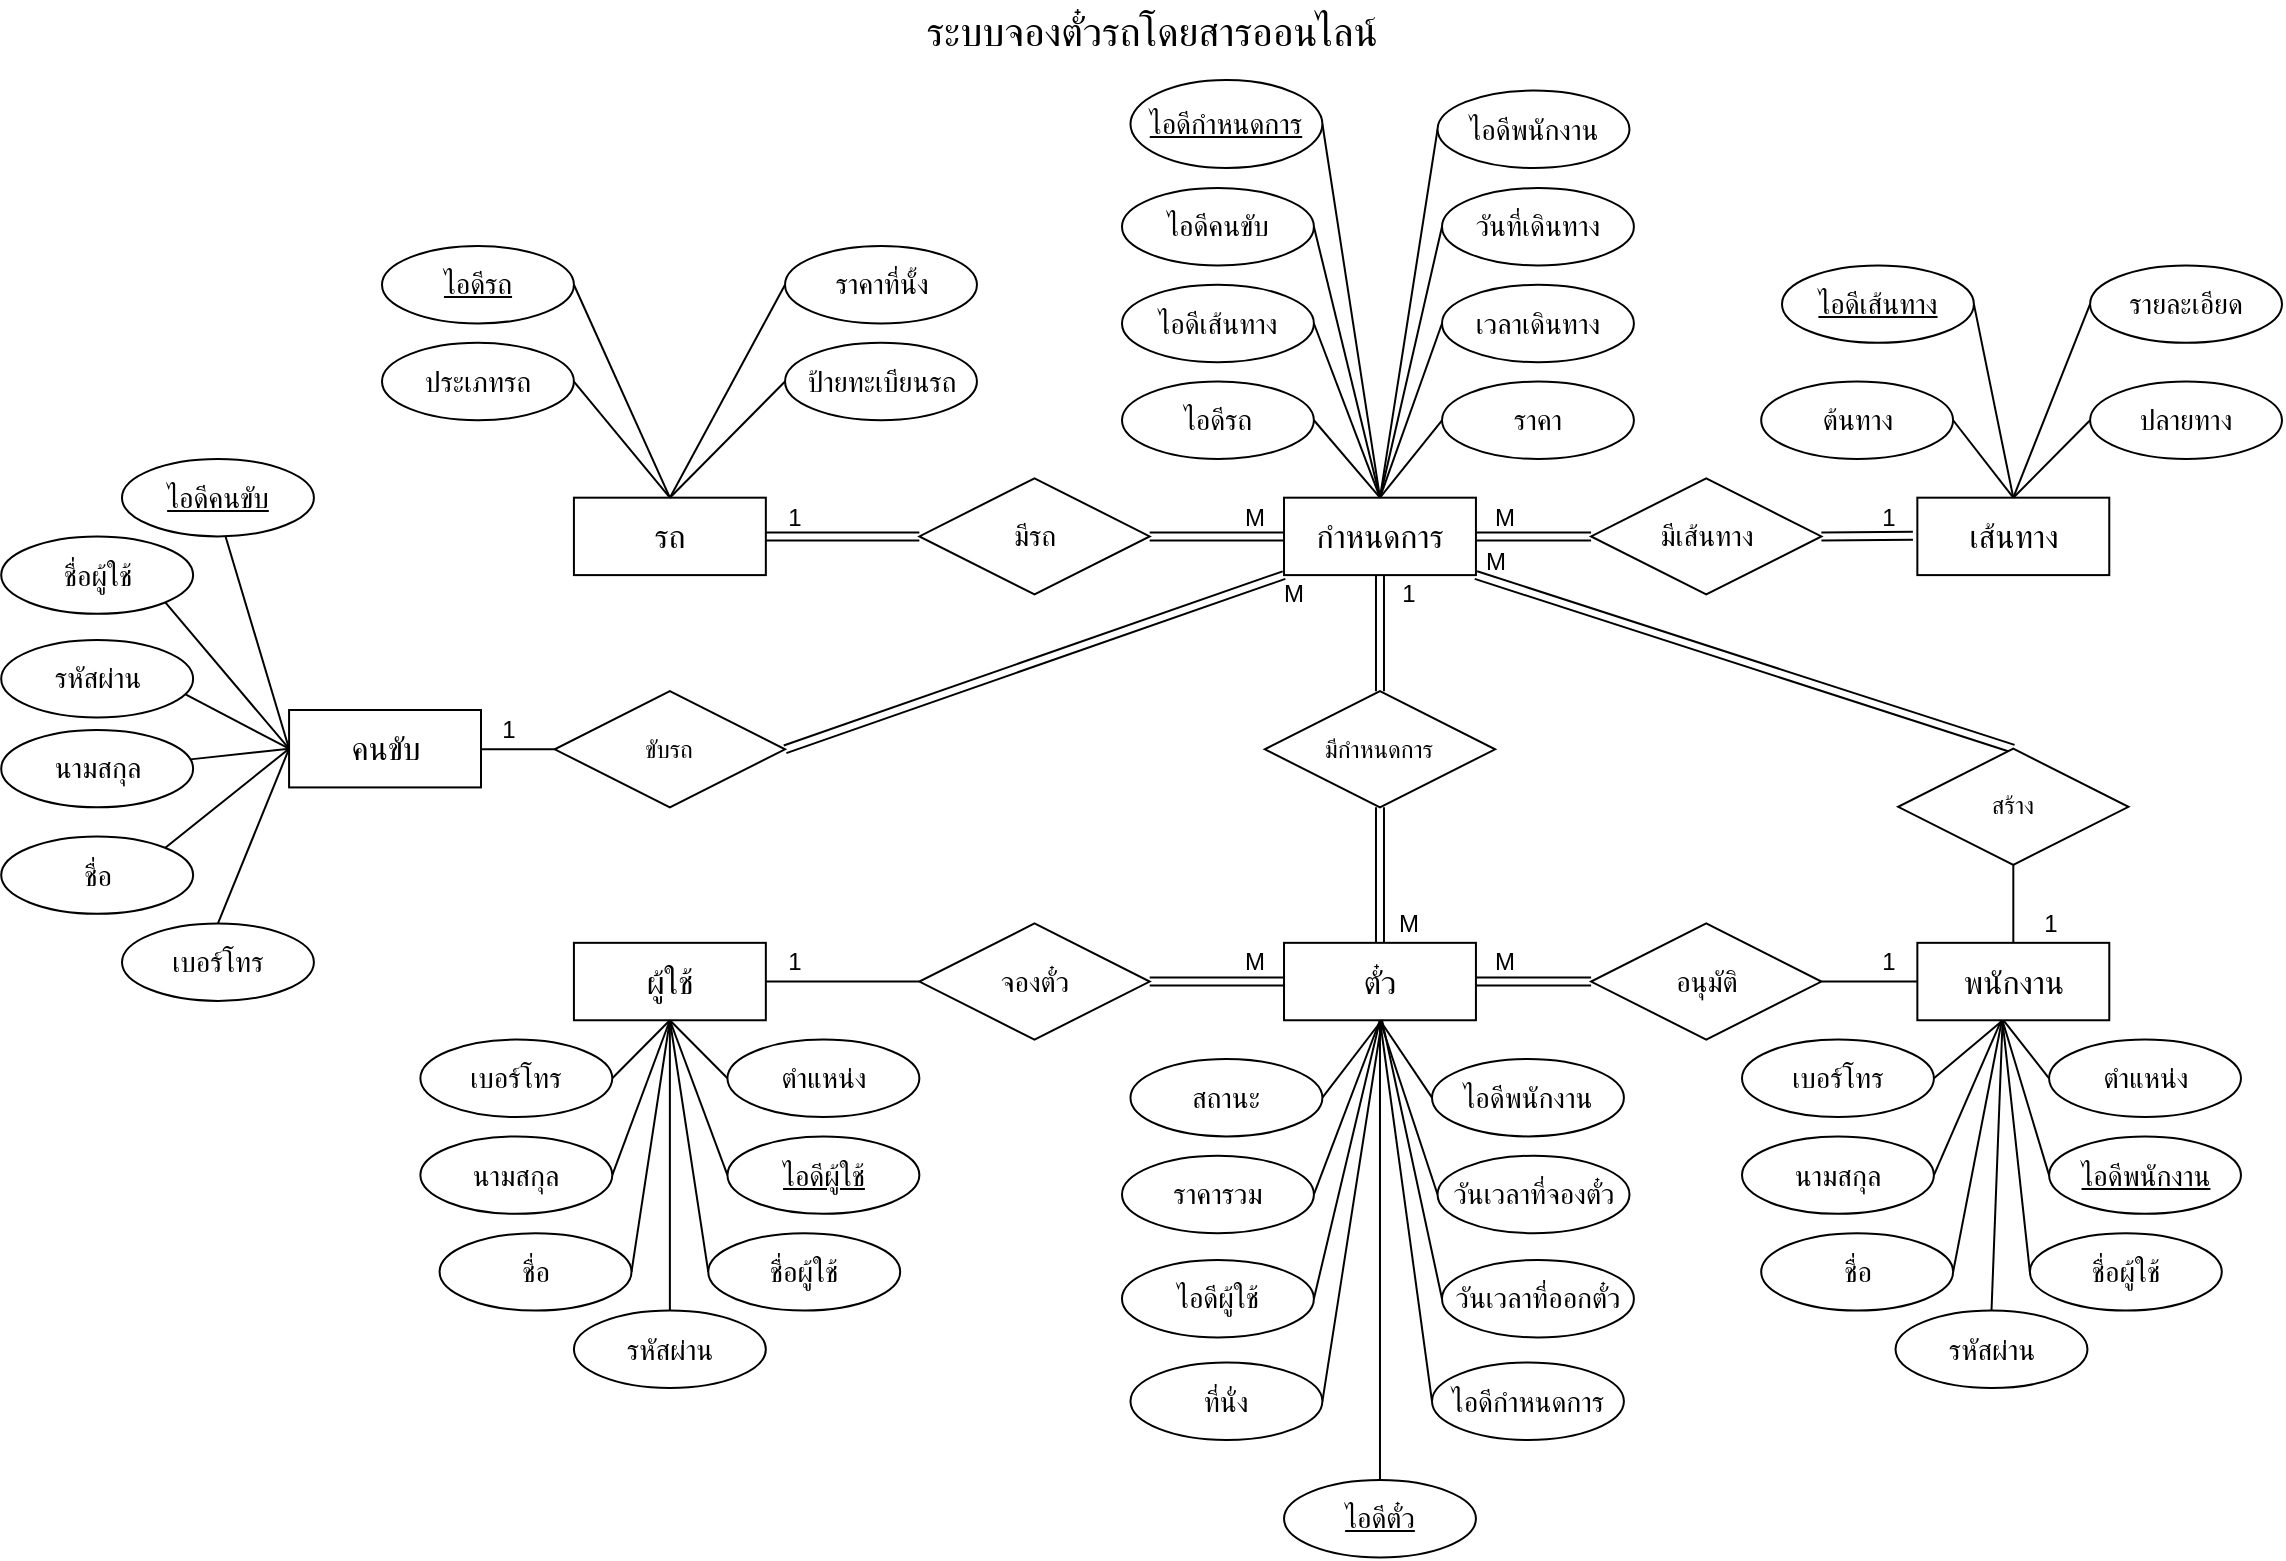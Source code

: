 <mxfile version="21.7.4" type="github">
  <diagram name="Page-1" id="Dknae987lEnLRzKgi6Qo">
    <mxGraphModel dx="408" dy="340" grid="1" gridSize="10" guides="1" tooltips="1" connect="1" arrows="1" fold="1" page="1" pageScale="1" pageWidth="1169" pageHeight="827" math="0" shadow="0">
      <root>
        <mxCell id="0" />
        <mxCell id="1" parent="0" />
        <mxCell id="DM42iVaKXkSUvbLaC_-R-83" value="ระบบจองตั๋วรถโดยสารออนไลน์" style="text;strokeColor=none;align=center;fillColor=none;html=1;verticalAlign=middle;whiteSpace=wrap;rounded=0;fontSize=20;" parent="1" vertex="1">
          <mxGeometry x="445" y="20" width="280" height="30" as="geometry" />
        </mxCell>
        <mxCell id="DM42iVaKXkSUvbLaC_-R-16" value="ตั๋ว" style="whiteSpace=wrap;html=1;align=center;fontSize=16;" parent="1" vertex="1">
          <mxGeometry x="651.01" y="491.419" width="95.96" height="38.71" as="geometry" />
        </mxCell>
        <mxCell id="fq7sKHzNKrUJjAVNYg1c-3" value="ผู้ใช้" style="whiteSpace=wrap;html=1;align=center;fontSize=16;labelPosition=center;verticalLabelPosition=middle;verticalAlign=middle;" parent="1" vertex="1">
          <mxGeometry x="295.96" y="491.419" width="95.96" height="38.71" as="geometry" />
        </mxCell>
        <mxCell id="fq7sKHzNKrUJjAVNYg1c-7" style="edgeStyle=none;rounded=0;orthogonalLoop=1;jettySize=auto;html=1;exitX=0;exitY=0.5;exitDx=0;exitDy=0;endArrow=none;endFill=0;entryX=0.5;entryY=1;entryDx=0;entryDy=0;fontSize=14;labelPosition=center;verticalLabelPosition=middle;align=center;verticalAlign=middle;" parent="1" source="fq7sKHzNKrUJjAVNYg1c-4" target="fq7sKHzNKrUJjAVNYg1c-3" edge="1">
          <mxGeometry relative="1" as="geometry" />
        </mxCell>
        <mxCell id="fq7sKHzNKrUJjAVNYg1c-4" value="ไอดีผู้ใช้" style="ellipse;whiteSpace=wrap;html=1;align=center;fontStyle=4;fontSize=14;labelPosition=center;verticalLabelPosition=middle;verticalAlign=middle;" parent="1" vertex="1">
          <mxGeometry x="372.727" y="588.194" width="95.96" height="38.71" as="geometry" />
        </mxCell>
        <mxCell id="DM42iVaKXkSUvbLaC_-R-5" style="rounded=0;orthogonalLoop=1;jettySize=auto;html=1;entryX=0.5;entryY=1;entryDx=0;entryDy=0;endArrow=none;endFill=0;fontSize=14;labelPosition=center;verticalLabelPosition=middle;align=center;verticalAlign=middle;exitX=0;exitY=0.5;exitDx=0;exitDy=0;" parent="1" source="DM42iVaKXkSUvbLaC_-R-4" target="fq7sKHzNKrUJjAVNYg1c-3" edge="1">
          <mxGeometry relative="1" as="geometry" />
        </mxCell>
        <mxCell id="DM42iVaKXkSUvbLaC_-R-4" value="ชื่อผู้ใช้" style="ellipse;whiteSpace=wrap;html=1;align=center;fontStyle=0;fontSize=14;labelPosition=center;verticalLabelPosition=middle;verticalAlign=middle;" parent="1" vertex="1">
          <mxGeometry x="363.131" y="636.581" width="95.96" height="38.71" as="geometry" />
        </mxCell>
        <mxCell id="DM42iVaKXkSUvbLaC_-R-9" style="rounded=0;orthogonalLoop=1;jettySize=auto;html=1;exitX=0.5;exitY=0;exitDx=0;exitDy=0;endArrow=none;endFill=0;fontSize=14;labelPosition=center;verticalLabelPosition=middle;align=center;verticalAlign=middle;" parent="1" source="DM42iVaKXkSUvbLaC_-R-6" edge="1">
          <mxGeometry relative="1" as="geometry">
            <mxPoint x="343.939" y="530.129" as="targetPoint" />
          </mxGeometry>
        </mxCell>
        <mxCell id="DM42iVaKXkSUvbLaC_-R-6" value="รหัสผ่าน" style="ellipse;whiteSpace=wrap;html=1;align=center;fontSize=14;labelPosition=center;verticalLabelPosition=middle;verticalAlign=middle;" parent="1" vertex="1">
          <mxGeometry x="295.96" y="675.29" width="95.96" height="38.71" as="geometry" />
        </mxCell>
        <mxCell id="DM42iVaKXkSUvbLaC_-R-10" style="rounded=0;orthogonalLoop=1;jettySize=auto;html=1;exitX=1;exitY=0.5;exitDx=0;exitDy=0;endArrow=none;endFill=0;fontSize=14;labelPosition=center;verticalLabelPosition=middle;align=center;verticalAlign=middle;" parent="1" source="DM42iVaKXkSUvbLaC_-R-7" edge="1">
          <mxGeometry relative="1" as="geometry">
            <mxPoint x="343.939" y="530.129" as="targetPoint" />
          </mxGeometry>
        </mxCell>
        <mxCell id="DM42iVaKXkSUvbLaC_-R-7" value="ชื่อ" style="ellipse;whiteSpace=wrap;html=1;align=center;fontSize=14;labelPosition=center;verticalLabelPosition=middle;verticalAlign=middle;" parent="1" vertex="1">
          <mxGeometry x="228.788" y="636.581" width="95.96" height="38.71" as="geometry" />
        </mxCell>
        <mxCell id="DM42iVaKXkSUvbLaC_-R-11" style="rounded=0;orthogonalLoop=1;jettySize=auto;html=1;exitX=1;exitY=0.5;exitDx=0;exitDy=0;endArrow=none;endFill=0;fontSize=14;labelPosition=center;verticalLabelPosition=middle;align=center;verticalAlign=middle;" parent="1" source="DM42iVaKXkSUvbLaC_-R-8" edge="1">
          <mxGeometry relative="1" as="geometry">
            <mxPoint x="343.939" y="530.129" as="targetPoint" />
          </mxGeometry>
        </mxCell>
        <mxCell id="DM42iVaKXkSUvbLaC_-R-8" value="นามสกุล" style="ellipse;whiteSpace=wrap;html=1;align=center;fontSize=14;labelPosition=center;verticalLabelPosition=middle;verticalAlign=middle;" parent="1" vertex="1">
          <mxGeometry x="219.192" y="588.194" width="95.96" height="38.71" as="geometry" />
        </mxCell>
        <mxCell id="DM42iVaKXkSUvbLaC_-R-14" style="rounded=0;orthogonalLoop=1;jettySize=auto;html=1;exitX=1;exitY=0.5;exitDx=0;exitDy=0;entryX=0.5;entryY=1;entryDx=0;entryDy=0;endArrow=none;endFill=0;fontSize=14;labelPosition=center;verticalLabelPosition=middle;align=center;verticalAlign=middle;" parent="1" source="DM42iVaKXkSUvbLaC_-R-12" target="fq7sKHzNKrUJjAVNYg1c-3" edge="1">
          <mxGeometry relative="1" as="geometry" />
        </mxCell>
        <mxCell id="DM42iVaKXkSUvbLaC_-R-12" value="เบอร์โทร" style="ellipse;whiteSpace=wrap;html=1;align=center;fontSize=14;labelPosition=center;verticalLabelPosition=middle;verticalAlign=middle;" parent="1" vertex="1">
          <mxGeometry x="219.192" y="539.806" width="95.96" height="38.71" as="geometry" />
        </mxCell>
        <mxCell id="DM42iVaKXkSUvbLaC_-R-15" style="rounded=0;orthogonalLoop=1;jettySize=auto;html=1;exitX=0;exitY=0.5;exitDx=0;exitDy=0;entryX=0.5;entryY=1;entryDx=0;entryDy=0;endArrow=none;endFill=0;fontSize=14;labelPosition=center;verticalLabelPosition=middle;align=center;verticalAlign=middle;" parent="1" source="DM42iVaKXkSUvbLaC_-R-13" target="fq7sKHzNKrUJjAVNYg1c-3" edge="1">
          <mxGeometry relative="1" as="geometry" />
        </mxCell>
        <mxCell id="DM42iVaKXkSUvbLaC_-R-13" value="ตำแหน่ง" style="ellipse;whiteSpace=wrap;html=1;align=center;fontSize=14;labelPosition=center;verticalLabelPosition=middle;verticalAlign=middle;" parent="1" vertex="1">
          <mxGeometry x="372.727" y="539.806" width="95.96" height="38.71" as="geometry" />
        </mxCell>
        <mxCell id="DM42iVaKXkSUvbLaC_-R-18" value="รถ" style="whiteSpace=wrap;html=1;align=center;fontSize=16;" parent="1" vertex="1">
          <mxGeometry x="295.96" y="268.839" width="95.96" height="38.71" as="geometry" />
        </mxCell>
        <mxCell id="DM42iVaKXkSUvbLaC_-R-25" style="rounded=0;orthogonalLoop=1;jettySize=auto;html=1;entryX=0.5;entryY=0;entryDx=0;entryDy=0;verticalAlign=bottom;endArrow=none;endFill=0;exitX=1;exitY=0.5;exitDx=0;exitDy=0;" parent="1" source="DM42iVaKXkSUvbLaC_-R-20" target="DM42iVaKXkSUvbLaC_-R-18" edge="1">
          <mxGeometry relative="1" as="geometry">
            <mxPoint x="248" y="182" as="sourcePoint" />
          </mxGeometry>
        </mxCell>
        <mxCell id="DM42iVaKXkSUvbLaC_-R-20" value="ไอดีรถ" style="ellipse;whiteSpace=wrap;html=1;align=center;fontStyle=4;fontSize=14;" parent="1" vertex="1">
          <mxGeometry x="200.0" y="143.03" width="95.96" height="38.71" as="geometry" />
        </mxCell>
        <mxCell id="DM42iVaKXkSUvbLaC_-R-29" style="rounded=0;orthogonalLoop=1;jettySize=auto;html=1;exitX=0;exitY=0.5;exitDx=0;exitDy=0;entryX=0.5;entryY=0;entryDx=0;entryDy=0;endArrow=none;endFill=0;" parent="1" source="DM42iVaKXkSUvbLaC_-R-21" target="DM42iVaKXkSUvbLaC_-R-18" edge="1">
          <mxGeometry relative="1" as="geometry" />
        </mxCell>
        <mxCell id="DM42iVaKXkSUvbLaC_-R-21" value="ป้ายทะเบียนรถ" style="ellipse;whiteSpace=wrap;html=1;align=center;fontSize=14;" parent="1" vertex="1">
          <mxGeometry x="401.515" y="191.419" width="95.96" height="38.71" as="geometry" />
        </mxCell>
        <mxCell id="DM42iVaKXkSUvbLaC_-R-26" style="rounded=0;orthogonalLoop=1;jettySize=auto;html=1;exitX=1;exitY=0.5;exitDx=0;exitDy=0;entryX=0.5;entryY=0;entryDx=0;entryDy=0;endArrow=none;endFill=0;" parent="1" source="DM42iVaKXkSUvbLaC_-R-22" target="DM42iVaKXkSUvbLaC_-R-34" edge="1">
          <mxGeometry relative="1" as="geometry" />
        </mxCell>
        <mxCell id="DM42iVaKXkSUvbLaC_-R-22" value="ไอดีคนขับ" style="ellipse;whiteSpace=wrap;html=1;align=center;fontStyle=0;fontSize=14;labelPosition=center;verticalLabelPosition=middle;verticalAlign=middle;" parent="1" vertex="1">
          <mxGeometry x="570" y="114.002" width="95.96" height="38.71" as="geometry" />
        </mxCell>
        <mxCell id="DM42iVaKXkSUvbLaC_-R-28" style="rounded=0;orthogonalLoop=1;jettySize=auto;html=1;exitX=1;exitY=0.5;exitDx=0;exitDy=0;endArrow=none;endFill=0;" parent="1" source="DM42iVaKXkSUvbLaC_-R-23" edge="1">
          <mxGeometry relative="1" as="geometry">
            <mxPoint x="343.939" y="268.839" as="targetPoint" />
          </mxGeometry>
        </mxCell>
        <mxCell id="DM42iVaKXkSUvbLaC_-R-23" value="ประเภทรถ" style="ellipse;whiteSpace=wrap;html=1;align=center;fontSize=14;" parent="1" vertex="1">
          <mxGeometry x="200" y="191.419" width="95.96" height="38.71" as="geometry" />
        </mxCell>
        <mxCell id="DM42iVaKXkSUvbLaC_-R-27" style="rounded=0;orthogonalLoop=1;jettySize=auto;html=1;exitX=0;exitY=0.5;exitDx=0;exitDy=0;endArrow=none;endFill=0;entryX=0.5;entryY=0;entryDx=0;entryDy=0;" parent="1" source="DM42iVaKXkSUvbLaC_-R-24" target="DM42iVaKXkSUvbLaC_-R-18" edge="1">
          <mxGeometry relative="1" as="geometry" />
        </mxCell>
        <mxCell id="DM42iVaKXkSUvbLaC_-R-24" value="ราคาที่นั้ง" style="ellipse;whiteSpace=wrap;html=1;align=center;fontSize=14;" parent="1" vertex="1">
          <mxGeometry x="401.515" y="143.032" width="95.96" height="38.71" as="geometry" />
        </mxCell>
        <mxCell id="DM42iVaKXkSUvbLaC_-R-30" value="ขับรถ" style="shape=rhombus;perimeter=rhombusPerimeter;whiteSpace=wrap;html=1;align=center;" parent="1" vertex="1">
          <mxGeometry x="286.364" y="365.613" width="115.152" height="58.065" as="geometry" />
        </mxCell>
        <mxCell id="DM42iVaKXkSUvbLaC_-R-31" style="rounded=0;orthogonalLoop=1;jettySize=auto;html=1;exitX=0;exitY=1;exitDx=0;exitDy=0;entryX=1;entryY=0.5;entryDx=0;entryDy=0;endArrow=none;endFill=0;shape=link;" parent="1" source="DM42iVaKXkSUvbLaC_-R-34" target="DM42iVaKXkSUvbLaC_-R-30" edge="1">
          <mxGeometry relative="1" as="geometry" />
        </mxCell>
        <mxCell id="DM42iVaKXkSUvbLaC_-R-34" value="กำหนดการ" style="whiteSpace=wrap;html=1;align=center;fontSize=16;" parent="1" vertex="1">
          <mxGeometry x="651.01" y="268.839" width="95.96" height="38.71" as="geometry" />
        </mxCell>
        <mxCell id="DM42iVaKXkSUvbLaC_-R-40" style="rounded=0;orthogonalLoop=1;jettySize=auto;html=1;exitX=1;exitY=0.5;exitDx=0;exitDy=0;endArrow=none;endFill=0;entryX=0.5;entryY=0;entryDx=0;entryDy=0;" parent="1" source="DM42iVaKXkSUvbLaC_-R-35" target="DM42iVaKXkSUvbLaC_-R-34" edge="1">
          <mxGeometry relative="1" as="geometry" />
        </mxCell>
        <mxCell id="DM42iVaKXkSUvbLaC_-R-35" value="ไอดีเส้นทาง" style="ellipse;whiteSpace=wrap;html=1;align=center;fontSize=14;" parent="1" vertex="1">
          <mxGeometry x="569.996" y="162.39" width="95.96" height="38.71" as="geometry" />
        </mxCell>
        <mxCell id="DM42iVaKXkSUvbLaC_-R-39" style="rounded=0;orthogonalLoop=1;jettySize=auto;html=1;exitX=1;exitY=0.5;exitDx=0;exitDy=0;entryX=0.5;entryY=0;entryDx=0;entryDy=0;endArrow=none;endFill=0;" parent="1" source="DM42iVaKXkSUvbLaC_-R-36" target="DM42iVaKXkSUvbLaC_-R-34" edge="1">
          <mxGeometry relative="1" as="geometry" />
        </mxCell>
        <mxCell id="DM42iVaKXkSUvbLaC_-R-36" value="ไอดีกำหนดการ" style="ellipse;whiteSpace=wrap;html=1;align=center;fontStyle=4;fontSize=14;" parent="1" vertex="1">
          <mxGeometry x="574.24" y="60" width="95.96" height="44" as="geometry" />
        </mxCell>
        <mxCell id="DM42iVaKXkSUvbLaC_-R-41" style="rounded=0;orthogonalLoop=1;jettySize=auto;html=1;exitX=0;exitY=0.5;exitDx=0;exitDy=0;entryX=0.5;entryY=0;entryDx=0;entryDy=0;endArrow=none;endFill=0;" parent="1" source="DM42iVaKXkSUvbLaC_-R-37" target="DM42iVaKXkSUvbLaC_-R-34" edge="1">
          <mxGeometry relative="1" as="geometry" />
        </mxCell>
        <mxCell id="DM42iVaKXkSUvbLaC_-R-37" value="เวลาเดินทาง" style="ellipse;whiteSpace=wrap;html=1;align=center;fontSize=14;" parent="1" vertex="1">
          <mxGeometry x="729.998" y="162.387" width="95.96" height="38.71" as="geometry" />
        </mxCell>
        <mxCell id="DM42iVaKXkSUvbLaC_-R-42" style="rounded=0;orthogonalLoop=1;jettySize=auto;html=1;exitX=1;exitY=0.5;exitDx=0;exitDy=0;entryX=0.5;entryY=0;entryDx=0;entryDy=0;endArrow=none;endFill=0;" parent="1" source="DM42iVaKXkSUvbLaC_-R-38" target="DM42iVaKXkSUvbLaC_-R-34" edge="1">
          <mxGeometry relative="1" as="geometry" />
        </mxCell>
        <mxCell id="DM42iVaKXkSUvbLaC_-R-38" value="ไอดีรถ" style="ellipse;whiteSpace=wrap;html=1;align=center;fontStyle=0;fontSize=14;" parent="1" vertex="1">
          <mxGeometry x="570.001" y="210.777" width="95.96" height="38.71" as="geometry" />
        </mxCell>
        <mxCell id="DM42iVaKXkSUvbLaC_-R-44" style="edgeStyle=orthogonalEdgeStyle;rounded=0;orthogonalLoop=1;jettySize=auto;html=1;exitX=1;exitY=0.5;exitDx=0;exitDy=0;entryX=0;entryY=0.5;entryDx=0;entryDy=0;endArrow=none;endFill=0;shape=link;" parent="1" source="DM42iVaKXkSUvbLaC_-R-43" target="DM42iVaKXkSUvbLaC_-R-34" edge="1">
          <mxGeometry relative="1" as="geometry" />
        </mxCell>
        <mxCell id="DM42iVaKXkSUvbLaC_-R-43" value="มีรถ" style="shape=rhombus;perimeter=rhombusPerimeter;whiteSpace=wrap;html=1;align=center;fontSize=14;" parent="1" vertex="1">
          <mxGeometry x="468.687" y="259.161" width="115.152" height="58.065" as="geometry" />
        </mxCell>
        <mxCell id="DM42iVaKXkSUvbLaC_-R-45" style="edgeStyle=orthogonalEdgeStyle;rounded=0;orthogonalLoop=1;jettySize=auto;html=1;exitX=1;exitY=0.5;exitDx=0;exitDy=0;entryX=0;entryY=0.5;entryDx=0;entryDy=0;endArrow=none;endFill=0;shape=link;" parent="1" source="DM42iVaKXkSUvbLaC_-R-18" target="DM42iVaKXkSUvbLaC_-R-43" edge="1">
          <mxGeometry relative="1" as="geometry" />
        </mxCell>
        <mxCell id="DM42iVaKXkSUvbLaC_-R-46" value="เส้นทาง" style="whiteSpace=wrap;html=1;align=center;fontSize=16;" parent="1" vertex="1">
          <mxGeometry x="967.677" y="268.839" width="95.96" height="38.71" as="geometry" />
        </mxCell>
        <mxCell id="DM42iVaKXkSUvbLaC_-R-53" style="rounded=0;orthogonalLoop=1;jettySize=auto;html=1;exitX=1;exitY=0.5;exitDx=0;exitDy=0;endArrow=none;endFill=0;entryX=0.5;entryY=0;entryDx=0;entryDy=0;" parent="1" source="DM42iVaKXkSUvbLaC_-R-48" target="DM42iVaKXkSUvbLaC_-R-46" edge="1">
          <mxGeometry relative="1" as="geometry" />
        </mxCell>
        <mxCell id="DM42iVaKXkSUvbLaC_-R-48" value="ไอดีเส้นทาง" style="ellipse;whiteSpace=wrap;html=1;align=center;fontStyle=4;fontSize=14;" parent="1" vertex="1">
          <mxGeometry x="899.997" y="152.71" width="95.96" height="38.71" as="geometry" />
        </mxCell>
        <mxCell id="DM42iVaKXkSUvbLaC_-R-56" style="rounded=0;orthogonalLoop=1;jettySize=auto;html=1;exitX=0;exitY=0.5;exitDx=0;exitDy=0;entryX=0.5;entryY=0;entryDx=0;entryDy=0;endArrow=none;endFill=0;" parent="1" source="DM42iVaKXkSUvbLaC_-R-49" target="DM42iVaKXkSUvbLaC_-R-34" edge="1">
          <mxGeometry relative="1" as="geometry" />
        </mxCell>
        <mxCell id="DM42iVaKXkSUvbLaC_-R-49" value="ราคา" style="ellipse;whiteSpace=wrap;html=1;align=center;fontSize=14;" parent="1" vertex="1">
          <mxGeometry x="729.999" y="210.78" width="95.96" height="38.71" as="geometry" />
        </mxCell>
        <mxCell id="DM42iVaKXkSUvbLaC_-R-54" style="rounded=0;orthogonalLoop=1;jettySize=auto;html=1;exitX=0;exitY=0.5;exitDx=0;exitDy=0;entryX=0.5;entryY=0;entryDx=0;entryDy=0;endArrow=none;endFill=0;" parent="1" source="DM42iVaKXkSUvbLaC_-R-50" target="DM42iVaKXkSUvbLaC_-R-46" edge="1">
          <mxGeometry relative="1" as="geometry" />
        </mxCell>
        <mxCell id="DM42iVaKXkSUvbLaC_-R-50" value="รายละเอียด" style="ellipse;whiteSpace=wrap;html=1;align=center;fontSize=14;" parent="1" vertex="1">
          <mxGeometry x="1054.04" y="152.71" width="95.96" height="38.71" as="geometry" />
        </mxCell>
        <mxCell id="DM42iVaKXkSUvbLaC_-R-57" style="rounded=0;orthogonalLoop=1;jettySize=auto;html=1;exitX=1;exitY=0.5;exitDx=0;exitDy=0;endArrow=none;endFill=0;" parent="1" source="DM42iVaKXkSUvbLaC_-R-51" edge="1">
          <mxGeometry relative="1" as="geometry">
            <mxPoint x="1015.657" y="268.839" as="targetPoint" />
          </mxGeometry>
        </mxCell>
        <mxCell id="DM42iVaKXkSUvbLaC_-R-51" value="ต้นทาง" style="ellipse;whiteSpace=wrap;html=1;align=center;fontSize=14;" parent="1" vertex="1">
          <mxGeometry x="889.599" y="210.777" width="95.96" height="38.71" as="geometry" />
        </mxCell>
        <mxCell id="DM42iVaKXkSUvbLaC_-R-55" style="rounded=0;orthogonalLoop=1;jettySize=auto;html=1;exitX=0;exitY=0.5;exitDx=0;exitDy=0;endArrow=none;endFill=0;" parent="1" source="DM42iVaKXkSUvbLaC_-R-52" edge="1">
          <mxGeometry relative="1" as="geometry">
            <mxPoint x="1015.657" y="268.839" as="targetPoint" />
          </mxGeometry>
        </mxCell>
        <mxCell id="DM42iVaKXkSUvbLaC_-R-52" value="ปลายทาง" style="ellipse;whiteSpace=wrap;html=1;align=center;fontSize=14;" parent="1" vertex="1">
          <mxGeometry x="1054.04" y="210.777" width="95.96" height="38.71" as="geometry" />
        </mxCell>
        <mxCell id="DM42iVaKXkSUvbLaC_-R-59" style="rounded=0;orthogonalLoop=1;jettySize=auto;html=1;exitX=0;exitY=0.5;exitDx=0;exitDy=0;entryX=1;entryY=0.5;entryDx=0;entryDy=0;shape=link;" parent="1" source="DM42iVaKXkSUvbLaC_-R-58" target="DM42iVaKXkSUvbLaC_-R-34" edge="1">
          <mxGeometry relative="1" as="geometry" />
        </mxCell>
        <mxCell id="DM42iVaKXkSUvbLaC_-R-60" style="rounded=0;orthogonalLoop=1;jettySize=auto;html=1;exitX=1;exitY=0.5;exitDx=0;exitDy=0;entryX=-0.023;entryY=0.492;entryDx=0;entryDy=0;entryPerimeter=0;endArrow=none;endFill=0;shape=link;" parent="1" source="DM42iVaKXkSUvbLaC_-R-58" target="DM42iVaKXkSUvbLaC_-R-46" edge="1">
          <mxGeometry relative="1" as="geometry" />
        </mxCell>
        <mxCell id="DM42iVaKXkSUvbLaC_-R-58" value="มีเส้นทาง" style="shape=rhombus;perimeter=rhombusPerimeter;whiteSpace=wrap;html=1;align=center;fontSize=14;" parent="1" vertex="1">
          <mxGeometry x="804.545" y="259.161" width="115.152" height="58.065" as="geometry" />
        </mxCell>
        <mxCell id="DM42iVaKXkSUvbLaC_-R-62" style="edgeStyle=orthogonalEdgeStyle;rounded=0;orthogonalLoop=1;jettySize=auto;html=1;exitX=0.5;exitY=1;exitDx=0;exitDy=0;entryX=0.5;entryY=0;entryDx=0;entryDy=0;shape=link;" parent="1" source="DM42iVaKXkSUvbLaC_-R-61" target="DM42iVaKXkSUvbLaC_-R-16" edge="1">
          <mxGeometry relative="1" as="geometry" />
        </mxCell>
        <mxCell id="DM42iVaKXkSUvbLaC_-R-63" style="edgeStyle=orthogonalEdgeStyle;rounded=0;orthogonalLoop=1;jettySize=auto;html=1;exitX=0.5;exitY=0;exitDx=0;exitDy=0;entryX=0.5;entryY=1;entryDx=0;entryDy=0;endArrow=none;endFill=0;shape=link;" parent="1" source="DM42iVaKXkSUvbLaC_-R-61" target="DM42iVaKXkSUvbLaC_-R-34" edge="1">
          <mxGeometry relative="1" as="geometry" />
        </mxCell>
        <mxCell id="DM42iVaKXkSUvbLaC_-R-61" value="มีกำหนดการ" style="shape=rhombus;perimeter=rhombusPerimeter;whiteSpace=wrap;html=1;align=center;" parent="1" vertex="1">
          <mxGeometry x="641.414" y="365.613" width="115.152" height="58.065" as="geometry" />
        </mxCell>
        <mxCell id="DM42iVaKXkSUvbLaC_-R-65" style="rounded=0;orthogonalLoop=1;jettySize=auto;html=1;exitX=1;exitY=0.5;exitDx=0;exitDy=0;entryX=0;entryY=0.5;entryDx=0;entryDy=0;shape=link;" parent="1" source="DM42iVaKXkSUvbLaC_-R-64" target="DM42iVaKXkSUvbLaC_-R-16" edge="1">
          <mxGeometry relative="1" as="geometry" />
        </mxCell>
        <mxCell id="DM42iVaKXkSUvbLaC_-R-66" style="edgeStyle=orthogonalEdgeStyle;rounded=0;orthogonalLoop=1;jettySize=auto;html=1;exitX=0;exitY=0.5;exitDx=0;exitDy=0;entryX=1;entryY=0.5;entryDx=0;entryDy=0;endArrow=none;endFill=0;" parent="1" source="DM42iVaKXkSUvbLaC_-R-64" target="fq7sKHzNKrUJjAVNYg1c-3" edge="1">
          <mxGeometry relative="1" as="geometry" />
        </mxCell>
        <mxCell id="DM42iVaKXkSUvbLaC_-R-64" value="จองตั๋ว" style="shape=rhombus;perimeter=rhombusPerimeter;whiteSpace=wrap;html=1;align=center;fontSize=14;" parent="1" vertex="1">
          <mxGeometry x="468.687" y="481.742" width="115.152" height="58.065" as="geometry" />
        </mxCell>
        <mxCell id="DM42iVaKXkSUvbLaC_-R-72" style="rounded=0;orthogonalLoop=1;jettySize=auto;html=1;exitX=0.5;exitY=0;exitDx=0;exitDy=0;entryX=0.5;entryY=1;entryDx=0;entryDy=0;endArrow=none;endFill=0;" parent="1" source="DM42iVaKXkSUvbLaC_-R-67" target="DM42iVaKXkSUvbLaC_-R-16" edge="1">
          <mxGeometry relative="1" as="geometry" />
        </mxCell>
        <mxCell id="DM42iVaKXkSUvbLaC_-R-67" value="ไอดีตั๋ว" style="ellipse;whiteSpace=wrap;html=1;align=center;fontStyle=4;fontSize=14;" parent="1" vertex="1">
          <mxGeometry x="651.01" y="760.0" width="95.96" height="38.71" as="geometry" />
        </mxCell>
        <mxCell id="DM42iVaKXkSUvbLaC_-R-75" style="rounded=0;orthogonalLoop=1;jettySize=auto;html=1;exitX=1;exitY=0.5;exitDx=0;exitDy=0;endArrow=none;endFill=0;" parent="1" source="DM42iVaKXkSUvbLaC_-R-68" edge="1">
          <mxGeometry relative="1" as="geometry">
            <mxPoint x="698.99" y="530.129" as="targetPoint" />
          </mxGeometry>
        </mxCell>
        <mxCell id="DM42iVaKXkSUvbLaC_-R-68" value="ไอดีผู้ใช้" style="ellipse;whiteSpace=wrap;html=1;align=center;fontSize=14;" parent="1" vertex="1">
          <mxGeometry x="569.992" y="649.993" width="95.96" height="38.71" as="geometry" />
        </mxCell>
        <mxCell id="DM42iVaKXkSUvbLaC_-R-74" style="rounded=0;orthogonalLoop=1;jettySize=auto;html=1;exitX=0;exitY=0.5;exitDx=0;exitDy=0;endArrow=none;endFill=0;" parent="1" source="DM42iVaKXkSUvbLaC_-R-69" edge="1">
          <mxGeometry relative="1" as="geometry">
            <mxPoint x="698.99" y="530.129" as="targetPoint" />
          </mxGeometry>
        </mxCell>
        <mxCell id="DM42iVaKXkSUvbLaC_-R-69" value="ไอดีกำหนดการ" style="ellipse;whiteSpace=wrap;html=1;align=center;fontSize=14;" parent="1" vertex="1">
          <mxGeometry x="724.998" y="701.293" width="95.96" height="38.71" as="geometry" />
        </mxCell>
        <mxCell id="DM42iVaKXkSUvbLaC_-R-76" style="rounded=0;orthogonalLoop=1;jettySize=auto;html=1;exitX=1;exitY=0.5;exitDx=0;exitDy=0;endArrow=none;endFill=0;" parent="1" source="DM42iVaKXkSUvbLaC_-R-70" edge="1">
          <mxGeometry relative="1" as="geometry">
            <mxPoint x="698.99" y="530.129" as="targetPoint" />
          </mxGeometry>
        </mxCell>
        <mxCell id="DM42iVaKXkSUvbLaC_-R-70" value="ราคารวม" style="ellipse;whiteSpace=wrap;html=1;align=center;fontSize=14;" parent="1" vertex="1">
          <mxGeometry x="570.002" y="597.866" width="95.96" height="38.71" as="geometry" />
        </mxCell>
        <mxCell id="DM42iVaKXkSUvbLaC_-R-73" style="rounded=0;orthogonalLoop=1;jettySize=auto;html=1;exitX=0;exitY=0.5;exitDx=0;exitDy=0;endArrow=none;endFill=0;" parent="1" source="DM42iVaKXkSUvbLaC_-R-71" edge="1">
          <mxGeometry relative="1" as="geometry">
            <mxPoint x="698.99" y="530.129" as="targetPoint" />
          </mxGeometry>
        </mxCell>
        <mxCell id="DM42iVaKXkSUvbLaC_-R-71" value="วันเวลาที่จองตั๋ว" style="ellipse;whiteSpace=wrap;html=1;align=center;fontSize=14;" parent="1" vertex="1">
          <mxGeometry x="727.778" y="597.866" width="95.96" height="38.71" as="geometry" />
        </mxCell>
        <mxCell id="DM42iVaKXkSUvbLaC_-R-77" value="1" style="text;strokeColor=none;align=center;fillColor=none;html=1;verticalAlign=middle;whiteSpace=wrap;rounded=0;" parent="1" vertex="1">
          <mxGeometry x="391.919" y="268.839" width="28.788" height="19.355" as="geometry" />
        </mxCell>
        <mxCell id="DM42iVaKXkSUvbLaC_-R-78" value="M" style="text;strokeColor=none;align=center;fillColor=none;html=1;verticalAlign=middle;whiteSpace=wrap;rounded=0;" parent="1" vertex="1">
          <mxGeometry x="622.222" y="268.839" width="28.788" height="19.355" as="geometry" />
        </mxCell>
        <mxCell id="DM42iVaKXkSUvbLaC_-R-79" value="1" style="text;strokeColor=none;align=center;fillColor=none;html=1;verticalAlign=middle;whiteSpace=wrap;rounded=0;" parent="1" vertex="1">
          <mxGeometry x="938.889" y="268.839" width="28.788" height="19.355" as="geometry" />
        </mxCell>
        <mxCell id="DM42iVaKXkSUvbLaC_-R-80" value="M" style="text;strokeColor=none;align=center;fillColor=none;html=1;verticalAlign=middle;whiteSpace=wrap;rounded=0;" parent="1" vertex="1">
          <mxGeometry x="746.97" y="268.839" width="28.788" height="19.355" as="geometry" />
        </mxCell>
        <mxCell id="DM42iVaKXkSUvbLaC_-R-81" value="1" style="text;strokeColor=none;align=center;fillColor=none;html=1;verticalAlign=middle;whiteSpace=wrap;rounded=0;" parent="1" vertex="1">
          <mxGeometry x="698.99" y="307.548" width="28.788" height="19.355" as="geometry" />
        </mxCell>
        <mxCell id="DM42iVaKXkSUvbLaC_-R-164" value="M" style="text;strokeColor=none;align=center;fillColor=none;html=1;verticalAlign=middle;whiteSpace=wrap;rounded=0;" parent="1" vertex="1">
          <mxGeometry x="698.988" y="472.064" width="28.788" height="19.355" as="geometry" />
        </mxCell>
        <mxCell id="DM42iVaKXkSUvbLaC_-R-165" value="M" style="text;strokeColor=none;align=center;fillColor=none;html=1;verticalAlign=middle;whiteSpace=wrap;rounded=0;" parent="1" vertex="1">
          <mxGeometry x="622.223" y="491.422" width="28.788" height="19.355" as="geometry" />
        </mxCell>
        <mxCell id="DM42iVaKXkSUvbLaC_-R-166" value="1" style="text;strokeColor=none;align=center;fillColor=none;html=1;verticalAlign=middle;whiteSpace=wrap;rounded=0;" parent="1" vertex="1">
          <mxGeometry x="391.919" y="491.422" width="28.788" height="19.355" as="geometry" />
        </mxCell>
        <mxCell id="eedVxBaI3rq21dq4Rr7A-2" value="พนักงาน" style="whiteSpace=wrap;html=1;align=center;fontSize=16;labelPosition=center;verticalLabelPosition=middle;verticalAlign=middle;" parent="1" vertex="1">
          <mxGeometry x="967.68" y="491.419" width="95.96" height="38.71" as="geometry" />
        </mxCell>
        <mxCell id="eedVxBaI3rq21dq4Rr7A-3" style="edgeStyle=none;rounded=0;orthogonalLoop=1;jettySize=auto;html=1;exitX=0;exitY=0.5;exitDx=0;exitDy=0;endArrow=none;endFill=0;entryX=0.444;entryY=1.007;entryDx=0;entryDy=0;fontSize=14;labelPosition=center;verticalLabelPosition=middle;align=center;verticalAlign=middle;entryPerimeter=0;" parent="1" source="eedVxBaI3rq21dq4Rr7A-4" target="eedVxBaI3rq21dq4Rr7A-2" edge="1">
          <mxGeometry relative="1" as="geometry" />
        </mxCell>
        <mxCell id="eedVxBaI3rq21dq4Rr7A-4" value="ไอดีพนักงาน" style="ellipse;whiteSpace=wrap;html=1;align=center;fontStyle=4;fontSize=14;labelPosition=center;verticalLabelPosition=middle;verticalAlign=middle;" parent="1" vertex="1">
          <mxGeometry x="1033.537" y="588.194" width="95.96" height="38.71" as="geometry" />
        </mxCell>
        <mxCell id="eedVxBaI3rq21dq4Rr7A-5" style="rounded=0;orthogonalLoop=1;jettySize=auto;html=1;entryX=0.444;entryY=1.014;entryDx=0;entryDy=0;endArrow=none;endFill=0;fontSize=14;labelPosition=center;verticalLabelPosition=middle;align=center;verticalAlign=middle;exitX=0;exitY=0.5;exitDx=0;exitDy=0;entryPerimeter=0;" parent="1" source="eedVxBaI3rq21dq4Rr7A-6" target="eedVxBaI3rq21dq4Rr7A-2" edge="1">
          <mxGeometry relative="1" as="geometry" />
        </mxCell>
        <mxCell id="eedVxBaI3rq21dq4Rr7A-6" value="ชื่อผู้ใช้" style="ellipse;whiteSpace=wrap;html=1;align=center;fontStyle=0;fontSize=14;labelPosition=center;verticalLabelPosition=middle;verticalAlign=middle;" parent="1" vertex="1">
          <mxGeometry x="1023.941" y="636.581" width="95.96" height="38.71" as="geometry" />
        </mxCell>
        <mxCell id="eedVxBaI3rq21dq4Rr7A-7" style="rounded=0;orthogonalLoop=1;jettySize=auto;html=1;exitX=0.5;exitY=0;exitDx=0;exitDy=0;endArrow=none;endFill=0;fontSize=14;labelPosition=center;verticalLabelPosition=middle;align=center;verticalAlign=middle;entryX=0.444;entryY=1.007;entryDx=0;entryDy=0;entryPerimeter=0;" parent="1" source="eedVxBaI3rq21dq4Rr7A-8" target="eedVxBaI3rq21dq4Rr7A-2" edge="1">
          <mxGeometry relative="1" as="geometry">
            <mxPoint x="1004.749" y="530.129" as="targetPoint" />
          </mxGeometry>
        </mxCell>
        <mxCell id="eedVxBaI3rq21dq4Rr7A-8" value="รหัสผ่าน" style="ellipse;whiteSpace=wrap;html=1;align=center;fontSize=14;labelPosition=center;verticalLabelPosition=middle;verticalAlign=middle;" parent="1" vertex="1">
          <mxGeometry x="956.77" y="675.29" width="95.96" height="38.71" as="geometry" />
        </mxCell>
        <mxCell id="eedVxBaI3rq21dq4Rr7A-9" style="rounded=0;orthogonalLoop=1;jettySize=auto;html=1;exitX=1;exitY=0.5;exitDx=0;exitDy=0;endArrow=none;endFill=0;fontSize=14;labelPosition=center;verticalLabelPosition=middle;align=center;verticalAlign=middle;entryX=0.44;entryY=1.007;entryDx=0;entryDy=0;entryPerimeter=0;" parent="1" source="eedVxBaI3rq21dq4Rr7A-10" target="eedVxBaI3rq21dq4Rr7A-2" edge="1">
          <mxGeometry relative="1" as="geometry">
            <mxPoint x="1004.749" y="530.129" as="targetPoint" />
          </mxGeometry>
        </mxCell>
        <mxCell id="eedVxBaI3rq21dq4Rr7A-10" value="ชื่อ" style="ellipse;whiteSpace=wrap;html=1;align=center;fontSize=14;labelPosition=center;verticalLabelPosition=middle;verticalAlign=middle;" parent="1" vertex="1">
          <mxGeometry x="889.598" y="636.581" width="95.96" height="38.71" as="geometry" />
        </mxCell>
        <mxCell id="eedVxBaI3rq21dq4Rr7A-11" style="rounded=0;orthogonalLoop=1;jettySize=auto;html=1;exitX=1;exitY=0.5;exitDx=0;exitDy=0;endArrow=none;endFill=0;fontSize=14;labelPosition=center;verticalLabelPosition=middle;align=center;verticalAlign=middle;entryX=0.436;entryY=1.007;entryDx=0;entryDy=0;entryPerimeter=0;" parent="1" source="eedVxBaI3rq21dq4Rr7A-12" target="eedVxBaI3rq21dq4Rr7A-2" edge="1">
          <mxGeometry relative="1" as="geometry">
            <mxPoint x="1004.749" y="530.129" as="targetPoint" />
          </mxGeometry>
        </mxCell>
        <mxCell id="eedVxBaI3rq21dq4Rr7A-12" value="นามสกุล" style="ellipse;whiteSpace=wrap;html=1;align=center;fontSize=14;labelPosition=center;verticalLabelPosition=middle;verticalAlign=middle;" parent="1" vertex="1">
          <mxGeometry x="880.002" y="588.194" width="95.96" height="38.71" as="geometry" />
        </mxCell>
        <mxCell id="eedVxBaI3rq21dq4Rr7A-13" style="rounded=0;orthogonalLoop=1;jettySize=auto;html=1;exitX=1;exitY=0.5;exitDx=0;exitDy=0;entryX=0.444;entryY=1.004;entryDx=0;entryDy=0;endArrow=none;endFill=0;fontSize=14;labelPosition=center;verticalLabelPosition=middle;align=center;verticalAlign=middle;entryPerimeter=0;" parent="1" source="eedVxBaI3rq21dq4Rr7A-14" target="eedVxBaI3rq21dq4Rr7A-2" edge="1">
          <mxGeometry relative="1" as="geometry" />
        </mxCell>
        <mxCell id="eedVxBaI3rq21dq4Rr7A-14" value="เบอร์โทร" style="ellipse;whiteSpace=wrap;html=1;align=center;fontSize=14;labelPosition=center;verticalLabelPosition=middle;verticalAlign=middle;" parent="1" vertex="1">
          <mxGeometry x="880.002" y="539.806" width="95.96" height="38.71" as="geometry" />
        </mxCell>
        <mxCell id="eedVxBaI3rq21dq4Rr7A-15" style="rounded=0;orthogonalLoop=1;jettySize=auto;html=1;exitX=0;exitY=0.5;exitDx=0;exitDy=0;entryX=0.452;entryY=1.011;entryDx=0;entryDy=0;endArrow=none;endFill=0;fontSize=14;labelPosition=center;verticalLabelPosition=middle;align=center;verticalAlign=middle;entryPerimeter=0;" parent="1" source="eedVxBaI3rq21dq4Rr7A-16" target="eedVxBaI3rq21dq4Rr7A-2" edge="1">
          <mxGeometry relative="1" as="geometry" />
        </mxCell>
        <mxCell id="eedVxBaI3rq21dq4Rr7A-16" value="ตำแหน่ง" style="ellipse;whiteSpace=wrap;html=1;align=center;fontSize=14;labelPosition=center;verticalLabelPosition=middle;verticalAlign=middle;" parent="1" vertex="1">
          <mxGeometry x="1033.537" y="539.806" width="95.96" height="38.71" as="geometry" />
        </mxCell>
        <mxCell id="eedVxBaI3rq21dq4Rr7A-17" style="edgeStyle=orthogonalEdgeStyle;rounded=0;orthogonalLoop=1;jettySize=auto;html=1;exitX=1;exitY=0.5;exitDx=0;exitDy=0;entryX=0;entryY=0.5;entryDx=0;entryDy=0;endArrow=none;endFill=0;" parent="1" source="eedVxBaI3rq21dq4Rr7A-21" target="eedVxBaI3rq21dq4Rr7A-2" edge="1">
          <mxGeometry relative="1" as="geometry">
            <mxPoint x="1129.81" y="511" as="sourcePoint" />
          </mxGeometry>
        </mxCell>
        <mxCell id="eedVxBaI3rq21dq4Rr7A-18" value="1" style="text;strokeColor=none;align=center;fillColor=none;html=1;verticalAlign=middle;whiteSpace=wrap;rounded=0;" parent="1" vertex="1">
          <mxGeometry x="938.89" y="491.414" width="28.788" height="19.355" as="geometry" />
        </mxCell>
        <mxCell id="eedVxBaI3rq21dq4Rr7A-19" value="M" style="text;strokeColor=none;align=center;fillColor=none;html=1;verticalAlign=middle;whiteSpace=wrap;rounded=0;" parent="1" vertex="1">
          <mxGeometry x="746.969" y="491.422" width="28.788" height="19.355" as="geometry" />
        </mxCell>
        <mxCell id="eedVxBaI3rq21dq4Rr7A-22" value="" style="edgeStyle=orthogonalEdgeStyle;rounded=0;orthogonalLoop=1;jettySize=auto;html=1;exitX=1;exitY=0.5;exitDx=0;exitDy=0;entryX=0;entryY=0.5;entryDx=0;entryDy=0;endArrow=none;endFill=0;shape=link;" parent="1" source="DM42iVaKXkSUvbLaC_-R-16" target="eedVxBaI3rq21dq4Rr7A-21" edge="1">
          <mxGeometry relative="1" as="geometry">
            <mxPoint x="747" y="511" as="sourcePoint" />
            <mxPoint x="968" y="511" as="targetPoint" />
          </mxGeometry>
        </mxCell>
        <mxCell id="eedVxBaI3rq21dq4Rr7A-21" value="อนุมัติ" style="shape=rhombus;perimeter=rhombusPerimeter;whiteSpace=wrap;html=1;align=center;fontSize=14;" parent="1" vertex="1">
          <mxGeometry x="804.547" y="481.742" width="115.152" height="58.065" as="geometry" />
        </mxCell>
        <mxCell id="eedVxBaI3rq21dq4Rr7A-41" style="rounded=0;orthogonalLoop=1;jettySize=auto;html=1;entryX=0.538;entryY=0.989;entryDx=0;entryDy=0;entryPerimeter=0;exitX=0;exitY=0.5;exitDx=0;exitDy=0;endArrow=none;endFill=0;" parent="1" source="eedVxBaI3rq21dq4Rr7A-23" target="eedVxBaI3rq21dq4Rr7A-25" edge="1">
          <mxGeometry relative="1" as="geometry" />
        </mxCell>
        <mxCell id="eedVxBaI3rq21dq4Rr7A-23" value="คนขับ" style="whiteSpace=wrap;html=1;align=center;fontSize=16;labelPosition=center;verticalLabelPosition=middle;verticalAlign=middle;" parent="1" vertex="1">
          <mxGeometry x="153.54" y="374.999" width="95.96" height="38.71" as="geometry" />
        </mxCell>
        <mxCell id="eedVxBaI3rq21dq4Rr7A-25" value="ไอดีคนขับ" style="ellipse;whiteSpace=wrap;html=1;align=center;fontStyle=4;fontSize=14;labelPosition=center;verticalLabelPosition=middle;verticalAlign=middle;" parent="1" vertex="1">
          <mxGeometry x="69.997" y="249.484" width="95.96" height="38.71" as="geometry" />
        </mxCell>
        <mxCell id="eedVxBaI3rq21dq4Rr7A-42" style="rounded=0;orthogonalLoop=1;jettySize=auto;html=1;entryX=0;entryY=0.5;entryDx=0;entryDy=0;endArrow=none;endFill=0;exitX=1;exitY=1;exitDx=0;exitDy=0;" parent="1" source="eedVxBaI3rq21dq4Rr7A-27" target="eedVxBaI3rq21dq4Rr7A-23" edge="1">
          <mxGeometry relative="1" as="geometry" />
        </mxCell>
        <mxCell id="eedVxBaI3rq21dq4Rr7A-27" value="ชื่อผู้ใช้" style="ellipse;whiteSpace=wrap;html=1;align=center;fontStyle=0;fontSize=14;labelPosition=center;verticalLabelPosition=middle;verticalAlign=middle;" parent="1" vertex="1">
          <mxGeometry x="9.601" y="288.191" width="95.96" height="38.71" as="geometry" />
        </mxCell>
        <mxCell id="eedVxBaI3rq21dq4Rr7A-43" style="rounded=0;orthogonalLoop=1;jettySize=auto;html=1;entryX=0;entryY=0.5;entryDx=0;entryDy=0;endArrow=none;endFill=0;exitX=0.958;exitY=0.699;exitDx=0;exitDy=0;exitPerimeter=0;" parent="1" source="eedVxBaI3rq21dq4Rr7A-29" target="eedVxBaI3rq21dq4Rr7A-23" edge="1">
          <mxGeometry relative="1" as="geometry" />
        </mxCell>
        <mxCell id="eedVxBaI3rq21dq4Rr7A-29" value="รหัสผ่าน" style="ellipse;whiteSpace=wrap;html=1;align=center;fontSize=14;labelPosition=center;verticalLabelPosition=middle;verticalAlign=middle;" parent="1" vertex="1">
          <mxGeometry x="9.6" y="340.0" width="95.96" height="38.71" as="geometry" />
        </mxCell>
        <mxCell id="eedVxBaI3rq21dq4Rr7A-45" style="rounded=0;orthogonalLoop=1;jettySize=auto;html=1;entryX=0;entryY=0.5;entryDx=0;entryDy=0;endArrow=none;endFill=0;exitX=1;exitY=0;exitDx=0;exitDy=0;" parent="1" source="eedVxBaI3rq21dq4Rr7A-31" target="eedVxBaI3rq21dq4Rr7A-23" edge="1">
          <mxGeometry relative="1" as="geometry" />
        </mxCell>
        <mxCell id="eedVxBaI3rq21dq4Rr7A-31" value="ชื่อ" style="ellipse;whiteSpace=wrap;html=1;align=center;fontSize=14;labelPosition=center;verticalLabelPosition=middle;verticalAlign=middle;" parent="1" vertex="1">
          <mxGeometry x="9.598" y="438.191" width="95.96" height="38.71" as="geometry" />
        </mxCell>
        <mxCell id="eedVxBaI3rq21dq4Rr7A-44" style="rounded=0;orthogonalLoop=1;jettySize=auto;html=1;entryX=0;entryY=0.5;entryDx=0;entryDy=0;endArrow=none;endFill=0;" parent="1" source="eedVxBaI3rq21dq4Rr7A-33" target="eedVxBaI3rq21dq4Rr7A-23" edge="1">
          <mxGeometry relative="1" as="geometry" />
        </mxCell>
        <mxCell id="eedVxBaI3rq21dq4Rr7A-33" value="นามสกุล" style="ellipse;whiteSpace=wrap;html=1;align=center;fontSize=14;labelPosition=center;verticalLabelPosition=middle;verticalAlign=middle;" parent="1" vertex="1">
          <mxGeometry x="9.602" y="384.964" width="95.96" height="38.71" as="geometry" />
        </mxCell>
        <mxCell id="eedVxBaI3rq21dq4Rr7A-46" style="rounded=0;orthogonalLoop=1;jettySize=auto;html=1;exitX=0.5;exitY=0;exitDx=0;exitDy=0;endArrow=none;endFill=0;entryX=0;entryY=0.5;entryDx=0;entryDy=0;" parent="1" source="eedVxBaI3rq21dq4Rr7A-35" target="eedVxBaI3rq21dq4Rr7A-23" edge="1">
          <mxGeometry relative="1" as="geometry">
            <mxPoint x="152" y="400" as="targetPoint" />
          </mxGeometry>
        </mxCell>
        <mxCell id="eedVxBaI3rq21dq4Rr7A-35" value="เบอร์โทร" style="ellipse;whiteSpace=wrap;html=1;align=center;fontSize=14;labelPosition=center;verticalLabelPosition=middle;verticalAlign=middle;" parent="1" vertex="1">
          <mxGeometry x="70.002" y="481.736" width="95.96" height="38.71" as="geometry" />
        </mxCell>
        <mxCell id="eedVxBaI3rq21dq4Rr7A-38" style="edgeStyle=orthogonalEdgeStyle;rounded=0;orthogonalLoop=1;jettySize=auto;html=1;exitX=0;exitY=0.5;exitDx=0;exitDy=0;entryX=1;entryY=0.5;entryDx=0;entryDy=0;endArrow=none;endFill=0;" parent="1" source="DM42iVaKXkSUvbLaC_-R-30" target="eedVxBaI3rq21dq4Rr7A-23" edge="1">
          <mxGeometry relative="1" as="geometry">
            <mxPoint x="249.81" y="312.61" as="sourcePoint" />
          </mxGeometry>
        </mxCell>
        <mxCell id="eedVxBaI3rq21dq4Rr7A-47" value="1" style="text;strokeColor=none;align=center;fillColor=none;html=1;verticalAlign=middle;whiteSpace=wrap;rounded=0;" parent="1" vertex="1">
          <mxGeometry x="249.499" y="374.999" width="28.788" height="19.355" as="geometry" />
        </mxCell>
        <mxCell id="eedVxBaI3rq21dq4Rr7A-51" style="rounded=0;orthogonalLoop=1;jettySize=auto;html=1;exitX=0;exitY=0.5;exitDx=0;exitDy=0;entryX=0.5;entryY=1;entryDx=0;entryDy=0;endArrow=none;endFill=0;" parent="1" source="eedVxBaI3rq21dq4Rr7A-48" target="DM42iVaKXkSUvbLaC_-R-16" edge="1">
          <mxGeometry relative="1" as="geometry" />
        </mxCell>
        <mxCell id="eedVxBaI3rq21dq4Rr7A-48" value="ไอดีพนักงาน" style="ellipse;whiteSpace=wrap;html=1;align=center;fontSize=14;" parent="1" vertex="1">
          <mxGeometry x="724.998" y="549.486" width="95.96" height="38.71" as="geometry" />
        </mxCell>
        <mxCell id="eedVxBaI3rq21dq4Rr7A-50" style="rounded=0;orthogonalLoop=1;jettySize=auto;html=1;endArrow=none;endFill=0;exitX=1;exitY=0.5;exitDx=0;exitDy=0;" parent="1" source="eedVxBaI3rq21dq4Rr7A-49" edge="1">
          <mxGeometry relative="1" as="geometry">
            <mxPoint x="700" y="530.0" as="targetPoint" />
          </mxGeometry>
        </mxCell>
        <mxCell id="eedVxBaI3rq21dq4Rr7A-49" value="สถานะ" style="ellipse;whiteSpace=wrap;html=1;align=center;fontSize=14;" parent="1" vertex="1">
          <mxGeometry x="574.238" y="549.486" width="95.96" height="38.71" as="geometry" />
        </mxCell>
        <mxCell id="Gq-9nc_O53aH0k089kgI-3" style="rounded=0;orthogonalLoop=1;jettySize=auto;html=1;entryX=0.5;entryY=0;entryDx=0;entryDy=0;endArrow=none;endFill=0;exitX=0.5;exitY=1;exitDx=0;exitDy=0;" parent="1" source="Gq-9nc_O53aH0k089kgI-2" target="eedVxBaI3rq21dq4Rr7A-2" edge="1">
          <mxGeometry relative="1" as="geometry" />
        </mxCell>
        <mxCell id="Gq-9nc_O53aH0k089kgI-4" style="rounded=0;orthogonalLoop=1;jettySize=auto;html=1;entryX=1;entryY=1;entryDx=0;entryDy=0;exitX=0.5;exitY=0;exitDx=0;exitDy=0;endArrow=none;endFill=0;shape=link;" parent="1" source="Gq-9nc_O53aH0k089kgI-2" target="DM42iVaKXkSUvbLaC_-R-34" edge="1">
          <mxGeometry relative="1" as="geometry" />
        </mxCell>
        <mxCell id="Gq-9nc_O53aH0k089kgI-2" value="สร้าง" style="shape=rhombus;perimeter=rhombusPerimeter;whiteSpace=wrap;html=1;align=center;" parent="1" vertex="1">
          <mxGeometry x="958.084" y="394.353" width="115.152" height="58.065" as="geometry" />
        </mxCell>
        <mxCell id="Gq-9nc_O53aH0k089kgI-6" style="rounded=0;orthogonalLoop=1;jettySize=auto;html=1;entryX=0.5;entryY=0;entryDx=0;entryDy=0;endArrow=none;endFill=0;exitX=0;exitY=0.5;exitDx=0;exitDy=0;" parent="1" source="Gq-9nc_O53aH0k089kgI-5" target="DM42iVaKXkSUvbLaC_-R-34" edge="1">
          <mxGeometry relative="1" as="geometry" />
        </mxCell>
        <mxCell id="Gq-9nc_O53aH0k089kgI-5" value="ไอดีพนักงาน" style="ellipse;whiteSpace=wrap;html=1;align=center;fontStyle=0;fontSize=14;labelPosition=center;verticalLabelPosition=middle;verticalAlign=middle;" parent="1" vertex="1">
          <mxGeometry x="727.777" y="65.294" width="95.96" height="38.71" as="geometry" />
        </mxCell>
        <mxCell id="Gq-9nc_O53aH0k089kgI-7" value="1" style="text;strokeColor=none;align=center;fillColor=none;html=1;verticalAlign=middle;whiteSpace=wrap;rounded=0;" parent="1" vertex="1">
          <mxGeometry x="1020.0" y="472.064" width="28.788" height="19.355" as="geometry" />
        </mxCell>
        <mxCell id="Gq-9nc_O53aH0k089kgI-8" value="M" style="text;strokeColor=none;align=center;fillColor=none;html=1;verticalAlign=middle;whiteSpace=wrap;rounded=0;" parent="1" vertex="1">
          <mxGeometry x="746.97" y="294.78" width="20" height="12.77" as="geometry" />
        </mxCell>
        <mxCell id="Gq-9nc_O53aH0k089kgI-10" value="M" style="text;strokeColor=none;align=center;fillColor=none;html=1;verticalAlign=middle;whiteSpace=wrap;rounded=0;" parent="1" vertex="1">
          <mxGeometry x="645.96" y="310.84" width="20" height="12.77" as="geometry" />
        </mxCell>
        <mxCell id="FHdhkZ1aX0sYIlDCapl--2" style="rounded=0;orthogonalLoop=1;jettySize=auto;html=1;fontSize=12;startSize=8;endSize=8;endArrow=none;endFill=0;exitX=0;exitY=0.5;exitDx=0;exitDy=0;entryX=0.5;entryY=0;entryDx=0;entryDy=0;" edge="1" parent="1" source="FHdhkZ1aX0sYIlDCapl--1" target="DM42iVaKXkSUvbLaC_-R-34">
          <mxGeometry relative="1" as="geometry">
            <mxPoint x="700" y="270" as="targetPoint" />
          </mxGeometry>
        </mxCell>
        <mxCell id="FHdhkZ1aX0sYIlDCapl--1" value="วันที่เดินทาง" style="ellipse;whiteSpace=wrap;html=1;align=center;fontSize=14;" vertex="1" parent="1">
          <mxGeometry x="729.998" y="114.007" width="95.96" height="38.71" as="geometry" />
        </mxCell>
        <mxCell id="FHdhkZ1aX0sYIlDCapl--6" style="rounded=0;orthogonalLoop=1;jettySize=auto;html=1;fontSize=12;startSize=8;endSize=8;endArrow=none;endFill=0;exitX=0;exitY=0.5;exitDx=0;exitDy=0;" edge="1" parent="1" source="FHdhkZ1aX0sYIlDCapl--3">
          <mxGeometry relative="1" as="geometry">
            <mxPoint x="700" y="530" as="targetPoint" />
          </mxGeometry>
        </mxCell>
        <mxCell id="FHdhkZ1aX0sYIlDCapl--3" value="วันเวลาที่ออกตั๋ว" style="ellipse;whiteSpace=wrap;html=1;align=center;fontSize=14;" vertex="1" parent="1">
          <mxGeometry x="729.998" y="649.996" width="95.96" height="38.71" as="geometry" />
        </mxCell>
        <mxCell id="FHdhkZ1aX0sYIlDCapl--5" style="rounded=0;orthogonalLoop=1;jettySize=auto;html=1;fontSize=12;startSize=8;endSize=8;endArrow=none;endFill=0;exitX=1;exitY=0.5;exitDx=0;exitDy=0;" edge="1" parent="1" source="FHdhkZ1aX0sYIlDCapl--4">
          <mxGeometry relative="1" as="geometry">
            <mxPoint x="700" y="530" as="targetPoint" />
          </mxGeometry>
        </mxCell>
        <mxCell id="FHdhkZ1aX0sYIlDCapl--4" value="ที่นั่ง" style="ellipse;whiteSpace=wrap;html=1;align=center;fontSize=14;" vertex="1" parent="1">
          <mxGeometry x="574.242" y="701.293" width="95.96" height="38.71" as="geometry" />
        </mxCell>
      </root>
    </mxGraphModel>
  </diagram>
</mxfile>
